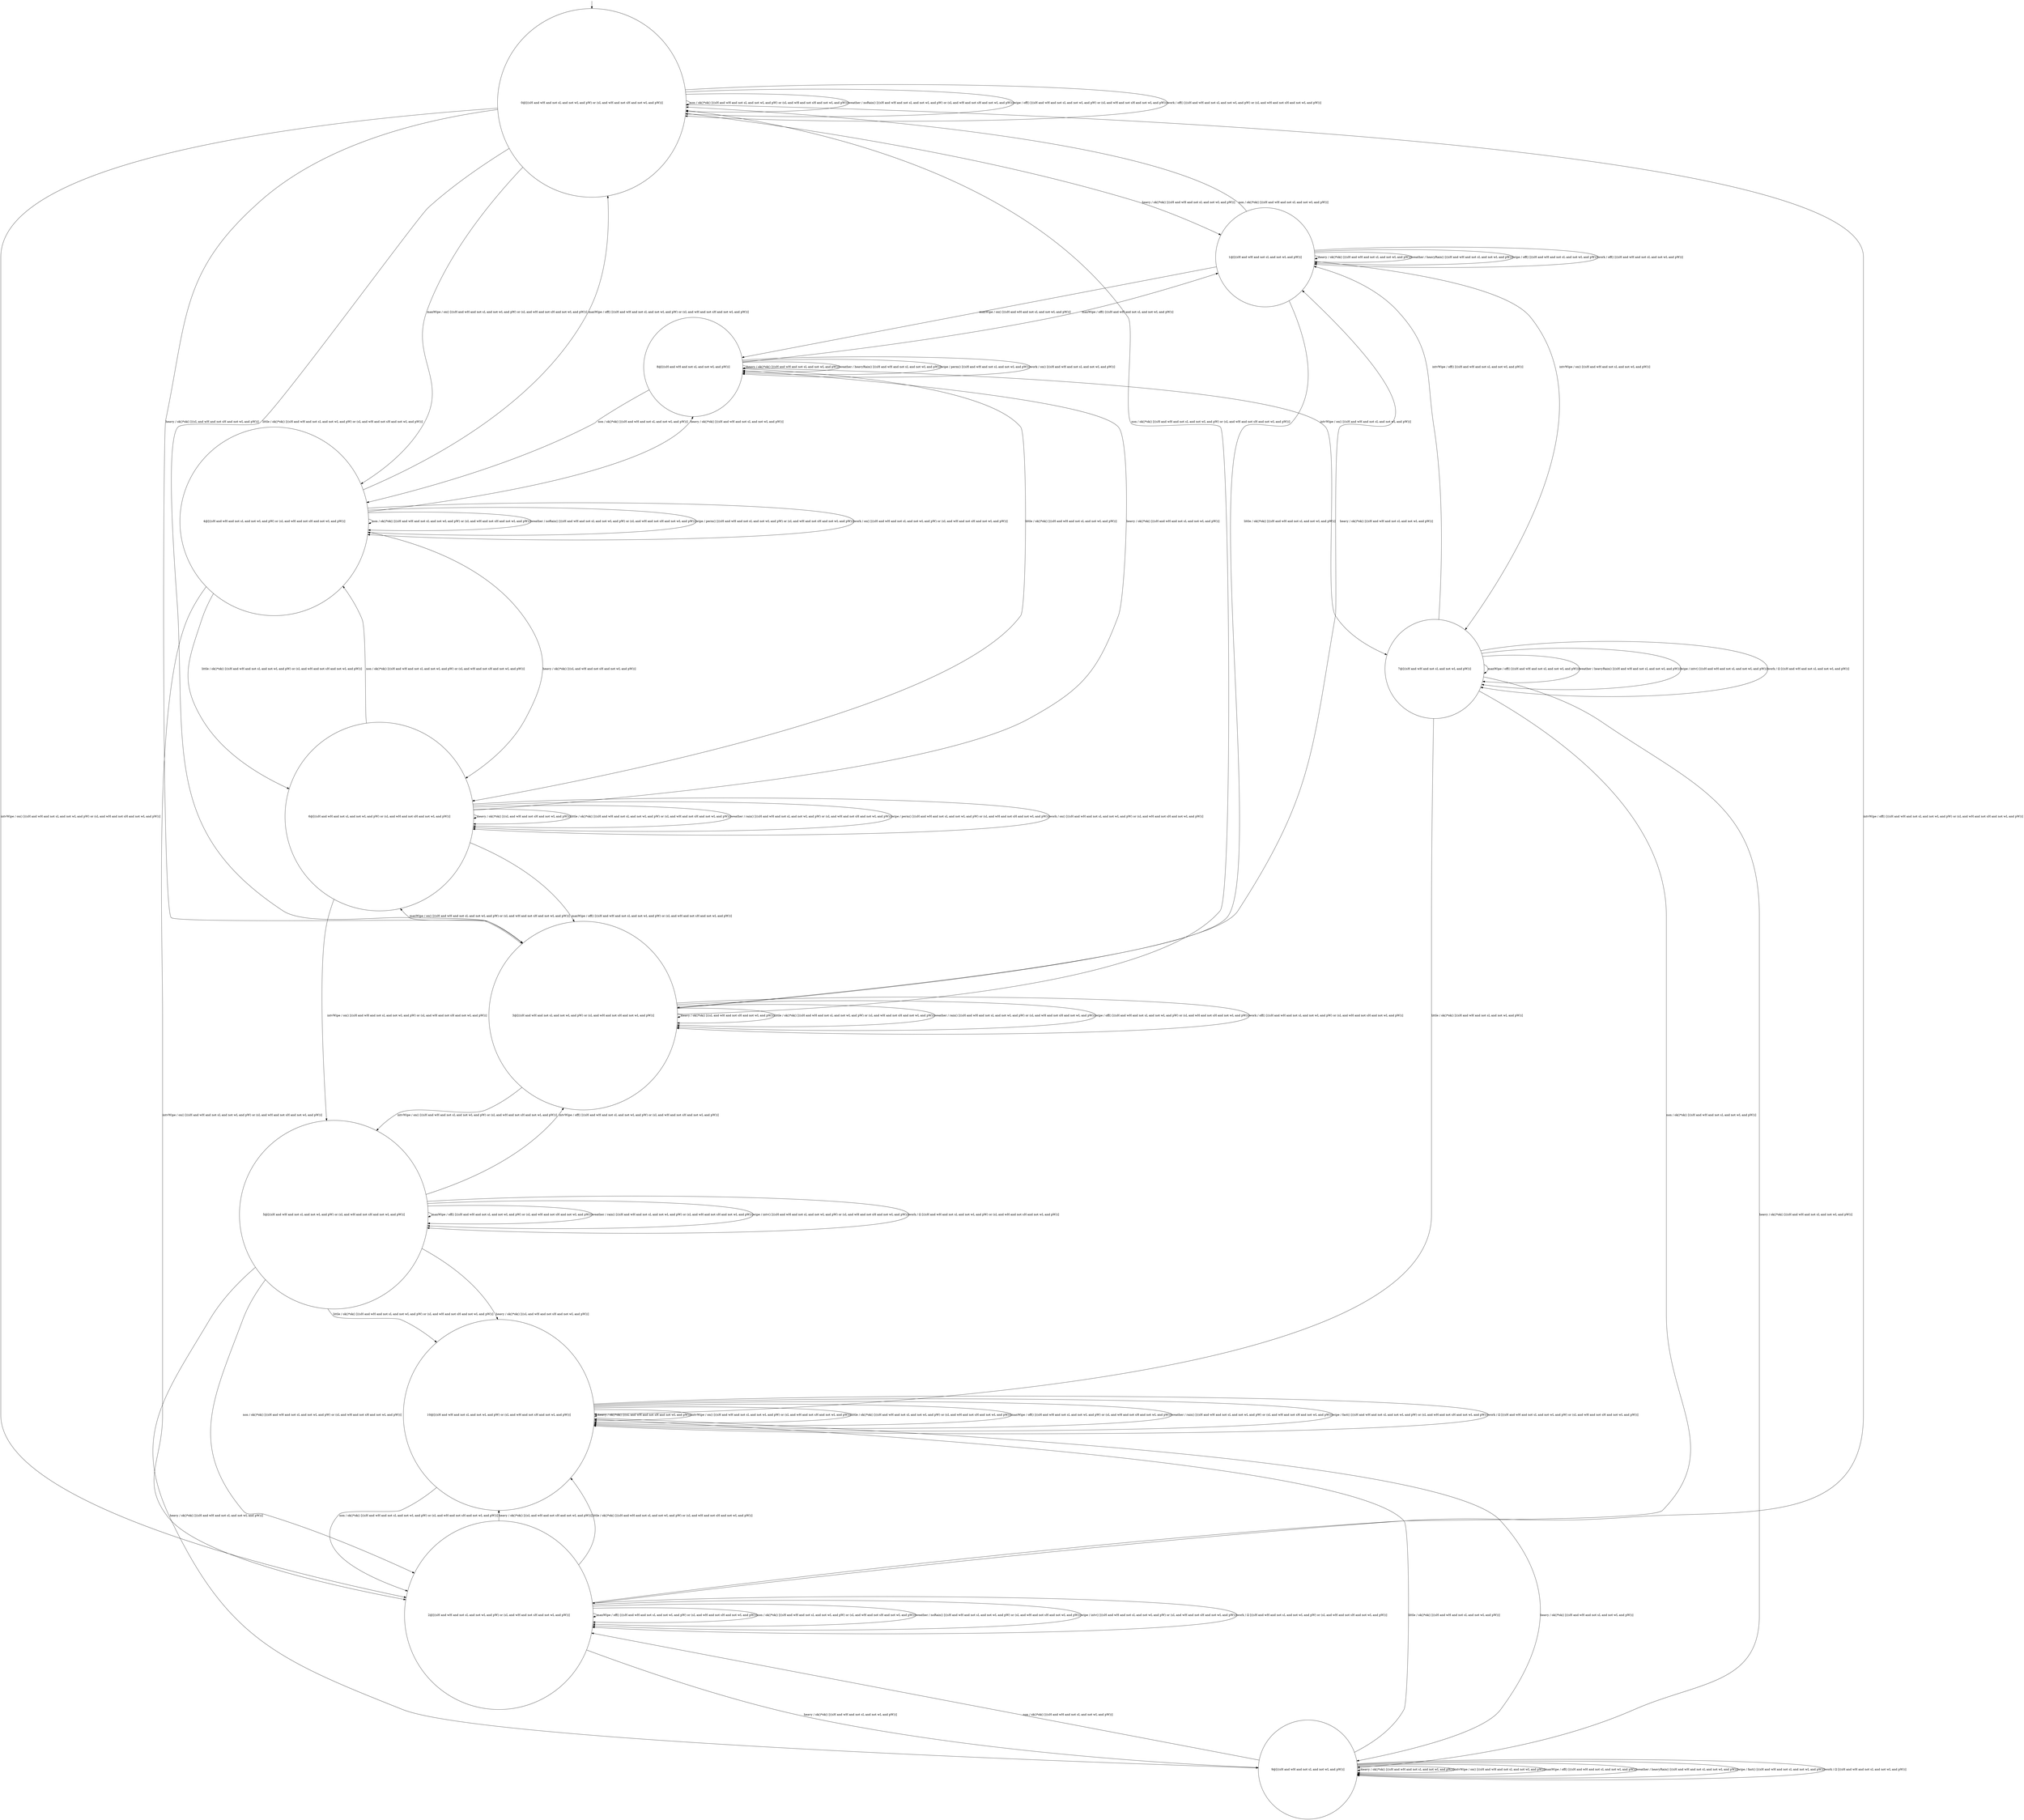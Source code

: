 digraph g {
	edge [lblstyle="above, sloped"];
	s0 [shape="circle" label="0@[((sH and wH and not sL and not wL and pW) or (sL and wH and not sH and not wL and pW))]"];
	s1 [shape="circle" label="1@[((sH and wH and not sL and not wL and pW))]"];
	s2 [shape="circle" label="2@[((sH and wH and not sL and not wL and pW) or (sL and wH and not sH and not wL and pW))]"];
	s3 [shape="circle" label="3@[((sH and wH and not sL and not wL and pW) or (sL and wH and not sH and not wL and pW))]"];
	s4 [shape="circle" label="4@[((sH and wH and not sL and not wL and pW) or (sL and wH and not sH and not wL and pW))]"];
	s5 [shape="circle" label="5@[((sH and wH and not sL and not wL and pW) or (sL and wH and not sH and not wL and pW))]"];
	s6 [shape="circle" label="6@[((sH and wH and not sL and not wL and pW) or (sL and wH and not sH and not wL and pW))]"];
	s7 [shape="circle" label="7@[((sH and wH and not sL and not wL and pW))]"];
	s8 [shape="circle" label="8@[((sH and wH and not sL and not wL and pW))]"];
	s9 [shape="circle" label="9@[((sH and wH and not sL and not wL and pW))]"];
	s10 [shape="circle" label="10@[((sH and wH and not sL and not wL and pW) or (sL and wH and not sH and not wL and pW))]"];
	s0 -> s1 [label="heavy / ok()*ok() [((sH and wH and not sL and not wL and pW))]"];
	s0 -> s3 [label="heavy / ok()*ok() [((sL and wH and not sH and not wL and pW))]"];
	s0 -> s2 [label="intvWipe / on() [((sH and wH and not sL and not wL and pW) or (sL and wH and not sH and not wL and pW))]"];
	s0 -> s3 [label="little / ok()*ok() [((sH and wH and not sL and not wL and pW) or (sL and wH and not sH and not wL and pW))]"];
	s0 -> s4 [label="manWipe / on() [((sH and wH and not sL and not wL and pW) or (sL and wH and not sH and not wL and pW))]"];
	s0 -> s0 [label="non / ok()*ok() [((sH and wH and not sL and not wL and pW) or (sL and wH and not sH and not wL and pW))]"];
	s0 -> s0 [label="weather / noRain() [((sH and wH and not sL and not wL and pW) or (sL and wH and not sH and not wL and pW))]"];
	s0 -> s0 [label="wipe / off() [((sH and wH and not sL and not wL and pW) or (sL and wH and not sH and not wL and pW))]"];
	s0 -> s0 [label="work / off() [((sH and wH and not sL and not wL and pW) or (sL and wH and not sH and not wL and pW))]"];
	s1 -> s1 [label="heavy / ok()*ok() [((sH and wH and not sL and not wL and pW))]"];
	s1 -> s7 [label="intvWipe / on() [((sH and wH and not sL and not wL and pW))]"];
	s1 -> s3 [label="little / ok()*ok() [((sH and wH and not sL and not wL and pW))]"];
	s1 -> s8 [label="manWipe / on() [((sH and wH and not sL and not wL and pW))]"];
	s1 -> s0 [label="non / ok()*ok() [((sH and wH and not sL and not wL and pW))]"];
	s1 -> s1 [label="weather / heavyRain() [((sH and wH and not sL and not wL and pW))]"];
	s1 -> s1 [label="wipe / off() [((sH and wH and not sL and not wL and pW))]"];
	s1 -> s1 [label="work / off() [((sH and wH and not sL and not wL and pW))]"];
	s2 -> s9 [label="heavy / ok()*ok() [((sH and wH and not sL and not wL and pW))]"];
	s2 -> s10 [label="heavy / ok()*ok() [((sL and wH and not sH and not wL and pW))]"];
	s2 -> s0 [label="intvWipe / off() [((sH and wH and not sL and not wL and pW) or (sL and wH and not sH and not wL and pW))]"];
	s2 -> s10 [label="little / ok()*ok() [((sH and wH and not sL and not wL and pW) or (sL and wH and not sH and not wL and pW))]"];
	s2 -> s2 [label="manWipe / off() [((sH and wH and not sL and not wL and pW) or (sL and wH and not sH and not wL and pW))]"];
	s2 -> s2 [label="non / ok()*ok() [((sH and wH and not sL and not wL and pW) or (sL and wH and not sH and not wL and pW))]"];
	s2 -> s2 [label="weather / noRain() [((sH and wH and not sL and not wL and pW) or (sL and wH and not sH and not wL and pW))]"];
	s2 -> s2 [label="wipe / intv() [((sH and wH and not sL and not wL and pW) or (sL and wH and not sH and not wL and pW))]"];
	s2 -> s2 [label="work / Ω [((sH and wH and not sL and not wL and pW) or (sL and wH and not sH and not wL and pW))]"];
	s3 -> s3 [label="heavy / ok()*ok() [((sL and wH and not sH and not wL and pW))]"];
	s3 -> s1 [label="heavy / ok()*ok() [((sH and wH and not sL and not wL and pW))]"];
	s3 -> s5 [label="intvWipe / on() [((sH and wH and not sL and not wL and pW) or (sL and wH and not sH and not wL and pW))]"];
	s3 -> s3 [label="little / ok()*ok() [((sH and wH and not sL and not wL and pW) or (sL and wH and not sH and not wL and pW))]"];
	s3 -> s6 [label="manWipe / on() [((sH and wH and not sL and not wL and pW) or (sL and wH and not sH and not wL and pW))]"];
	s3 -> s0 [label="non / ok()*ok() [((sH and wH and not sL and not wL and pW) or (sL and wH and not sH and not wL and pW))]"];
	s3 -> s3 [label="weather / rain() [((sH and wH and not sL and not wL and pW) or (sL and wH and not sH and not wL and pW))]"];
	s3 -> s3 [label="wipe / off() [((sH and wH and not sL and not wL and pW) or (sL and wH and not sH and not wL and pW))]"];
	s3 -> s3 [label="work / off() [((sH and wH and not sL and not wL and pW) or (sL and wH and not sH and not wL and pW))]"];
	s4 -> s6 [label="heavy / ok()*ok() [((sL and wH and not sH and not wL and pW))]"];
	s4 -> s8 [label="heavy / ok()*ok() [((sH and wH and not sL and not wL and pW))]"];
	s4 -> s2 [label="intvWipe / on() [((sH and wH and not sL and not wL and pW) or (sL and wH and not sH and not wL and pW))]"];
	s4 -> s6 [label="little / ok()*ok() [((sH and wH and not sL and not wL and pW) or (sL and wH and not sH and not wL and pW))]"];
	s4 -> s0 [label="manWipe / off() [((sH and wH and not sL and not wL and pW) or (sL and wH and not sH and not wL and pW))]"];
	s4 -> s4 [label="non / ok()*ok() [((sH and wH and not sL and not wL and pW) or (sL and wH and not sH and not wL and pW))]"];
	s4 -> s4 [label="weather / noRain() [((sH and wH and not sL and not wL and pW) or (sL and wH and not sH and not wL and pW))]"];
	s4 -> s4 [label="wipe / perm() [((sH and wH and not sL and not wL and pW) or (sL and wH and not sH and not wL and pW))]"];
	s4 -> s4 [label="work / on() [((sH and wH and not sL and not wL and pW) or (sL and wH and not sH and not wL and pW))]"];
	s5 -> s10 [label="heavy / ok()*ok() [((sL and wH and not sH and not wL and pW))]"];
	s5 -> s9 [label="heavy / ok()*ok() [((sH and wH and not sL and not wL and pW))]"];
	s5 -> s3 [label="intvWipe / off() [((sH and wH and not sL and not wL and pW) or (sL and wH and not sH and not wL and pW))]"];
	s5 -> s10 [label="little / ok()*ok() [((sH and wH and not sL and not wL and pW) or (sL and wH and not sH and not wL and pW))]"];
	s5 -> s5 [label="manWipe / off() [((sH and wH and not sL and not wL and pW) or (sL and wH and not sH and not wL and pW))]"];
	s5 -> s2 [label="non / ok()*ok() [((sH and wH and not sL and not wL and pW) or (sL and wH and not sH and not wL and pW))]"];
	s5 -> s5 [label="weather / rain() [((sH and wH and not sL and not wL and pW) or (sL and wH and not sH and not wL and pW))]"];
	s5 -> s5 [label="wipe / intv() [((sH and wH and not sL and not wL and pW) or (sL and wH and not sH and not wL and pW))]"];
	s5 -> s5 [label="work / Ω [((sH and wH and not sL and not wL and pW) or (sL and wH and not sH and not wL and pW))]"];
	s6 -> s6 [label="heavy / ok()*ok() [((sL and wH and not sH and not wL and pW))]"];
	s6 -> s8 [label="heavy / ok()*ok() [((sH and wH and not sL and not wL and pW))]"];
	s6 -> s5 [label="intvWipe / on() [((sH and wH and not sL and not wL and pW) or (sL and wH and not sH and not wL and pW))]"];
	s6 -> s6 [label="little / ok()*ok() [((sH and wH and not sL and not wL and pW) or (sL and wH and not sH and not wL and pW))]"];
	s6 -> s3 [label="manWipe / off() [((sH and wH and not sL and not wL and pW) or (sL and wH and not sH and not wL and pW))]"];
	s6 -> s4 [label="non / ok()*ok() [((sH and wH and not sL and not wL and pW) or (sL and wH and not sH and not wL and pW))]"];
	s6 -> s6 [label="weather / rain() [((sH and wH and not sL and not wL and pW) or (sL and wH and not sH and not wL and pW))]"];
	s6 -> s6 [label="wipe / perm() [((sH and wH and not sL and not wL and pW) or (sL and wH and not sH and not wL and pW))]"];
	s6 -> s6 [label="work / on() [((sH and wH and not sL and not wL and pW) or (sL and wH and not sH and not wL and pW))]"];
	s7 -> s9 [label="heavy / ok()*ok() [((sH and wH and not sL and not wL and pW))]"];
	s7 -> s1 [label="intvWipe / off() [((sH and wH and not sL and not wL and pW))]"];
	s7 -> s10 [label="little / ok()*ok() [((sH and wH and not sL and not wL and pW))]"];
	s7 -> s7 [label="manWipe / off() [((sH and wH and not sL and not wL and pW))]"];
	s7 -> s2 [label="non / ok()*ok() [((sH and wH and not sL and not wL and pW))]"];
	s7 -> s7 [label="weather / heavyRain() [((sH and wH and not sL and not wL and pW))]"];
	s7 -> s7 [label="wipe / intv() [((sH and wH and not sL and not wL and pW))]"];
	s7 -> s7 [label="work / Ω [((sH and wH and not sL and not wL and pW))]"];
	s8 -> s8 [label="heavy / ok()*ok() [((sH and wH and not sL and not wL and pW))]"];
	s8 -> s7 [label="intvWipe / on() [((sH and wH and not sL and not wL and pW))]"];
	s8 -> s6 [label="little / ok()*ok() [((sH and wH and not sL and not wL and pW))]"];
	s8 -> s1 [label="manWipe / off() [((sH and wH and not sL and not wL and pW))]"];
	s8 -> s4 [label="non / ok()*ok() [((sH and wH and not sL and not wL and pW))]"];
	s8 -> s8 [label="weather / heavyRain() [((sH and wH and not sL and not wL and pW))]"];
	s8 -> s8 [label="wipe / perm() [((sH and wH and not sL and not wL and pW))]"];
	s8 -> s8 [label="work / on() [((sH and wH and not sL and not wL and pW))]"];
	s9 -> s9 [label="heavy / ok()*ok() [((sH and wH and not sL and not wL and pW))]"];
	s9 -> s9 [label="intvWipe / on() [((sH and wH and not sL and not wL and pW))]"];
	s9 -> s10 [label="little / ok()*ok() [((sH and wH and not sL and not wL and pW))]"];
	s9 -> s9 [label="manWipe / off() [((sH and wH and not sL and not wL and pW))]"];
	s9 -> s2 [label="non / ok()*ok() [((sH and wH and not sL and not wL and pW))]"];
	s9 -> s9 [label="weather / heavyRain() [((sH and wH and not sL and not wL and pW))]"];
	s9 -> s9 [label="wipe / fast() [((sH and wH and not sL and not wL and pW))]"];
	s9 -> s9 [label="work / Ω [((sH and wH and not sL and not wL and pW))]"];
	s10 -> s10 [label="heavy / ok()*ok() [((sL and wH and not sH and not wL and pW))]"];
	s10 -> s9 [label="heavy / ok()*ok() [((sH and wH and not sL and not wL and pW))]"];
	s10 -> s10 [label="intvWipe / on() [((sH and wH and not sL and not wL and pW) or (sL and wH and not sH and not wL and pW))]"];
	s10 -> s10 [label="little / ok()*ok() [((sH and wH and not sL and not wL and pW) or (sL and wH and not sH and not wL and pW))]"];
	s10 -> s10 [label="manWipe / off() [((sH and wH and not sL and not wL and pW) or (sL and wH and not sH and not wL and pW))]"];
	s10 -> s2 [label="non / ok()*ok() [((sH and wH and not sL and not wL and pW) or (sL and wH and not sH and not wL and pW))]"];
	s10 -> s10 [label="weather / rain() [((sH and wH and not sL and not wL and pW) or (sL and wH and not sH and not wL and pW))]"];
	s10 -> s10 [label="wipe / fast() [((sH and wH and not sL and not wL and pW) or (sL and wH and not sH and not wL and pW))]"];
	s10 -> s10 [label="work / Ω [((sH and wH and not sL and not wL and pW) or (sL and wH and not sH and not wL and pW))]"];
	__start0 [label="" shape="none" width="0" height="0"];
	__start0 -> s0;
}